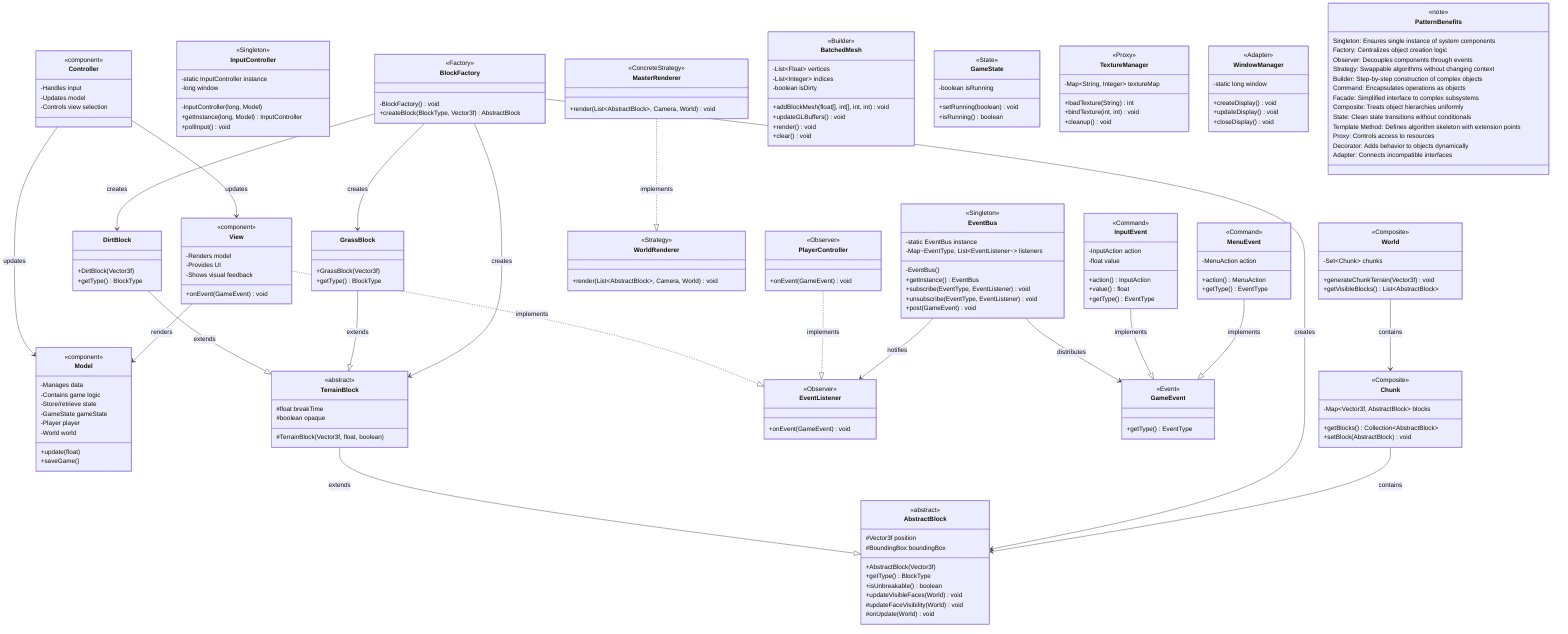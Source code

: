 classDiagram
    %% MVC Pattern
    class Model {
        <<component>>
        -Manages data
        -Contains game logic
        -Store/retrieve state
    }
    
    class View {
        <<component>>
        -Renders model
        -Provides UI
        -Shows visual feedback
    }
    
    class Controller {
        <<component>>
        -Handles input
        -Updates model
        -Controls view selection
    }
    
    %% Singleton Pattern
    class EventBus {
        <<Singleton>>
        -static EventBus instance
        -Map~EventType, List~EventListener~~ listeners
        -EventBus()
        +getInstance() EventBus
        +subscribe(EventType, EventListener) void
        +unsubscribe(EventType, EventListener) void
        +post(GameEvent) void
    }
    
    class InputController {
        <<Singleton>>
        -static InputController instance
        -long window
        -InputController(long, Model)
        +getInstance(long, Model) InputController
        +pollInput() void
    }
    
    %% Factory Pattern
    class BlockFactory {
        <<Factory>>
        -BlockFactory() void
        +createBlock(BlockType, Vector3f) AbstractBlock
    }
    
    class AbstractBlock {
        <<abstract>>
        #Vector3f position
        #BoundingBox boundingBox
        +AbstractBlock(Vector3f)
        +getType() BlockType
        +isUnbreakable() boolean
    }
    
    class TerrainBlock {
        <<abstract>>
        #float breakTime
        #boolean opaque
        #TerrainBlock(Vector3f, float, boolean)
    }
    
    class DirtBlock {
        +DirtBlock(Vector3f)
        +getType() BlockType
    }
    
    class GrassBlock {
        +GrassBlock(Vector3f)
        +getType() BlockType
    }
    
    %% Observer Pattern
    class EventListener {
        <<Observer>>
        +onEvent(GameEvent) void
    }
    
    class GameEvent {
        <<Event>>
        +getType() EventType
    }
    
    class EventBus {
        <<Subject>>
    }
    
    class View {
        <<Observer>>
        +onEvent(GameEvent) void
    }
    
    class PlayerController {
        <<Observer>>
        +onEvent(GameEvent) void
    }
    
    %% Strategy Pattern
    class WorldRenderer {
        <<Strategy>>
        +render(List~AbstractBlock~, Camera, World) void
    }
    
    class MasterRenderer {
        <<ConcreteStrategy>>
        +render(List~AbstractBlock~, Camera, World) void
    }
    
    %% Builder Pattern
    class BatchedMesh {
        <<Builder>>
        -List~Float~ vertices
        -List~Integer~ indices
        -boolean isDirty
        +addBlockMesh(float[], int[], int, int) void
        +updateGLBuffers() void
        +render() void
        +clear() void
    }
    
    %% Command Pattern
    class InputEvent {
        <<Command>>
        -InputAction action
        -float value
        +action() InputAction
        +value() float
        +getType() EventType
    }
    
    class MenuEvent {
        <<Command>>
        -MenuAction action
        +action() MenuAction
        +getType() EventType
    }
    
    %% Facade Pattern
    class Model {
        <<Facade>>
        -GameState gameState
        -Player player
        -World world
        +update(float)
        +saveGame()
    }
    
    %% Composite Pattern
    class World {
        <<Composite>>
        -Set~Chunk~ chunks
        +generateChunkTerrain(Vector3f) void
        +getVisibleBlocks() List~AbstractBlock~
    }
    
    class Chunk {
        <<Composite>>
        -Map~Vector3f, AbstractBlock~ blocks
        +getBlocks() Collection~AbstractBlock~
        +setBlock(AbstractBlock) void
    }
    
    class AbstractBlock {
        <<Leaf>>
    }
    
    %% State Pattern
    class GameState {
        <<State>>
        -boolean isRunning
        +setRunning(boolean) void
        +isRunning() boolean
    }
    
    %% Template Method Pattern
    class AbstractBlock {
        <<AbstractClass>>
        +updateVisibleFaces(World) void
        #updateFaceVisibility(World) void
        #onUpdate(World) void
    }
    
    %% Proxy Pattern
    class TextureManager {
        <<Proxy>>
        -Map~String, Integer~ textureMap
        +loadTexture(String) int
        +bindTexture(int, int) void
        +cleanup() void
    }
    
    %% Decorator Pattern
    class TerrainBlock {
        <<Decorator>>
    }
    
    %% Adapter Pattern
    class WindowManager {
        <<Adapter>>
        -static long window
        +createDisplay() void
        +updateDisplay() void
        +closeDisplay() void
    }
    
    %% Pattern Benefits
    class PatternBenefits {
        <<note>>
        Singleton: Ensures single instance of system components
        Factory: Centralizes object creation logic
        Observer: Decouples components through events
        Strategy: Swappable algorithms without changing context
        Builder: Step-by-step construction of complex objects
        Command: Encapsulates operations as objects
        Facade: Simplified interface to complex subsystems
        Composite: Treats object hierarchies uniformly
        State: Clean state transitions without conditionals
        Template Method: Defines algorithm skeleton with extension points
        Proxy: Controls access to resources
        Decorator: Adds behavior to objects dynamically
        Adapter: Connects incompatible interfaces
    }
    
    %% Relationships
    Controller --> Model : updates
    Controller --> View : updates
    View --> Model : renders
    
    TerrainBlock --|> AbstractBlock : extends
    DirtBlock --|> TerrainBlock : extends
    GrassBlock --|> TerrainBlock : extends
    
    BlockFactory --> AbstractBlock : creates
    BlockFactory --> TerrainBlock : creates
    BlockFactory --> DirtBlock : creates
    BlockFactory --> GrassBlock : creates
    
    MasterRenderer ..|> WorldRenderer : implements
    View ..|> EventListener : implements
    PlayerController ..|> EventListener : implements
    
    EventBus --> EventListener : notifies
    EventBus --> GameEvent : distributes
    
    World --> Chunk : contains
    Chunk --> AbstractBlock : contains
    
    InputEvent --|> GameEvent : implements
    MenuEvent --|> GameEvent : implements